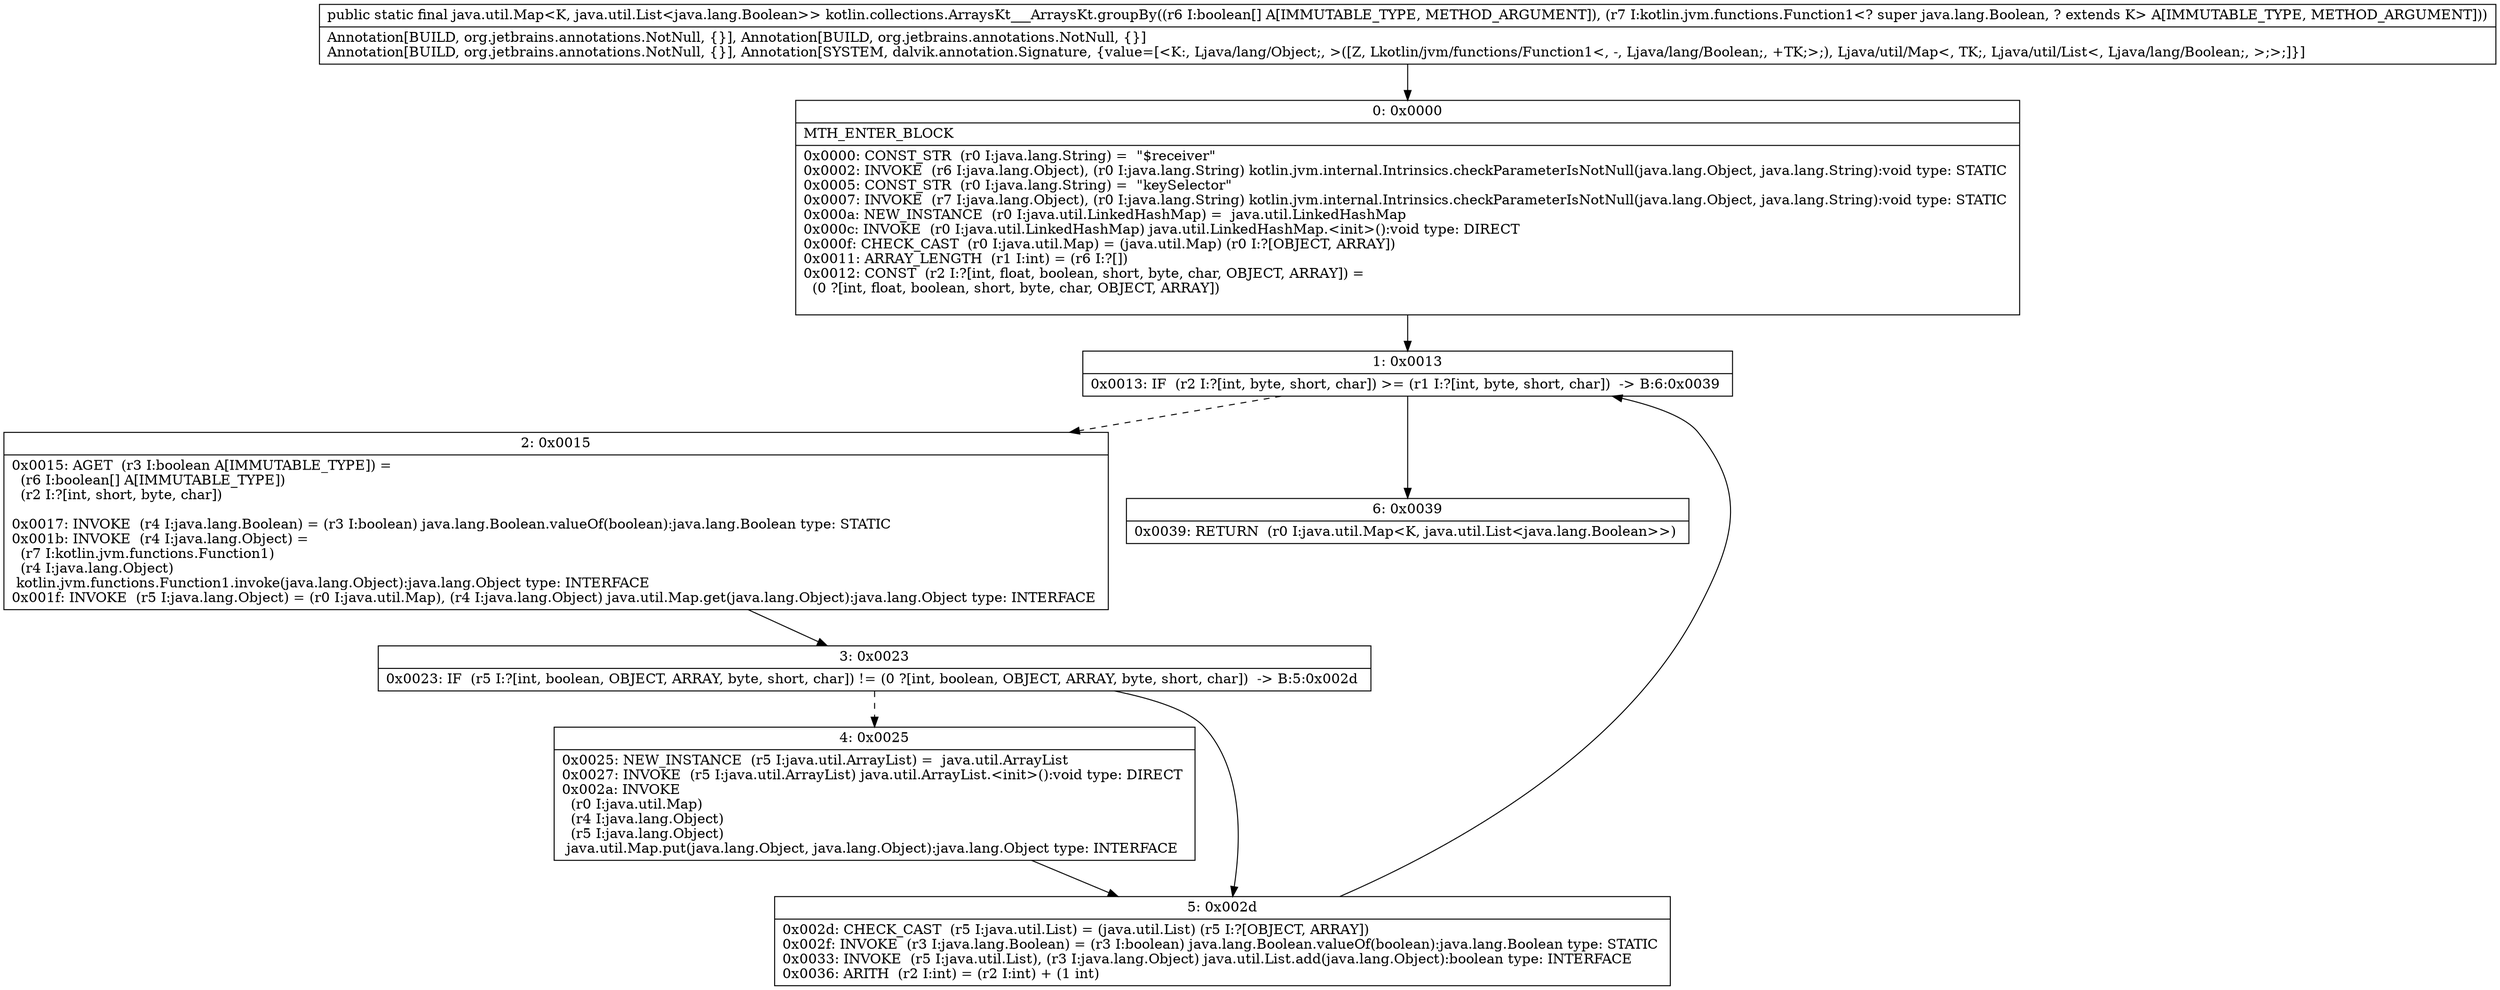 digraph "CFG forkotlin.collections.ArraysKt___ArraysKt.groupBy([ZLkotlin\/jvm\/functions\/Function1;)Ljava\/util\/Map;" {
Node_0 [shape=record,label="{0\:\ 0x0000|MTH_ENTER_BLOCK\l|0x0000: CONST_STR  (r0 I:java.lang.String) =  \"$receiver\" \l0x0002: INVOKE  (r6 I:java.lang.Object), (r0 I:java.lang.String) kotlin.jvm.internal.Intrinsics.checkParameterIsNotNull(java.lang.Object, java.lang.String):void type: STATIC \l0x0005: CONST_STR  (r0 I:java.lang.String) =  \"keySelector\" \l0x0007: INVOKE  (r7 I:java.lang.Object), (r0 I:java.lang.String) kotlin.jvm.internal.Intrinsics.checkParameterIsNotNull(java.lang.Object, java.lang.String):void type: STATIC \l0x000a: NEW_INSTANCE  (r0 I:java.util.LinkedHashMap) =  java.util.LinkedHashMap \l0x000c: INVOKE  (r0 I:java.util.LinkedHashMap) java.util.LinkedHashMap.\<init\>():void type: DIRECT \l0x000f: CHECK_CAST  (r0 I:java.util.Map) = (java.util.Map) (r0 I:?[OBJECT, ARRAY]) \l0x0011: ARRAY_LENGTH  (r1 I:int) = (r6 I:?[]) \l0x0012: CONST  (r2 I:?[int, float, boolean, short, byte, char, OBJECT, ARRAY]) = \l  (0 ?[int, float, boolean, short, byte, char, OBJECT, ARRAY])\l \l}"];
Node_1 [shape=record,label="{1\:\ 0x0013|0x0013: IF  (r2 I:?[int, byte, short, char]) \>= (r1 I:?[int, byte, short, char])  \-\> B:6:0x0039 \l}"];
Node_2 [shape=record,label="{2\:\ 0x0015|0x0015: AGET  (r3 I:boolean A[IMMUTABLE_TYPE]) = \l  (r6 I:boolean[] A[IMMUTABLE_TYPE])\l  (r2 I:?[int, short, byte, char])\l \l0x0017: INVOKE  (r4 I:java.lang.Boolean) = (r3 I:boolean) java.lang.Boolean.valueOf(boolean):java.lang.Boolean type: STATIC \l0x001b: INVOKE  (r4 I:java.lang.Object) = \l  (r7 I:kotlin.jvm.functions.Function1)\l  (r4 I:java.lang.Object)\l kotlin.jvm.functions.Function1.invoke(java.lang.Object):java.lang.Object type: INTERFACE \l0x001f: INVOKE  (r5 I:java.lang.Object) = (r0 I:java.util.Map), (r4 I:java.lang.Object) java.util.Map.get(java.lang.Object):java.lang.Object type: INTERFACE \l}"];
Node_3 [shape=record,label="{3\:\ 0x0023|0x0023: IF  (r5 I:?[int, boolean, OBJECT, ARRAY, byte, short, char]) != (0 ?[int, boolean, OBJECT, ARRAY, byte, short, char])  \-\> B:5:0x002d \l}"];
Node_4 [shape=record,label="{4\:\ 0x0025|0x0025: NEW_INSTANCE  (r5 I:java.util.ArrayList) =  java.util.ArrayList \l0x0027: INVOKE  (r5 I:java.util.ArrayList) java.util.ArrayList.\<init\>():void type: DIRECT \l0x002a: INVOKE  \l  (r0 I:java.util.Map)\l  (r4 I:java.lang.Object)\l  (r5 I:java.lang.Object)\l java.util.Map.put(java.lang.Object, java.lang.Object):java.lang.Object type: INTERFACE \l}"];
Node_5 [shape=record,label="{5\:\ 0x002d|0x002d: CHECK_CAST  (r5 I:java.util.List) = (java.util.List) (r5 I:?[OBJECT, ARRAY]) \l0x002f: INVOKE  (r3 I:java.lang.Boolean) = (r3 I:boolean) java.lang.Boolean.valueOf(boolean):java.lang.Boolean type: STATIC \l0x0033: INVOKE  (r5 I:java.util.List), (r3 I:java.lang.Object) java.util.List.add(java.lang.Object):boolean type: INTERFACE \l0x0036: ARITH  (r2 I:int) = (r2 I:int) + (1 int) \l}"];
Node_6 [shape=record,label="{6\:\ 0x0039|0x0039: RETURN  (r0 I:java.util.Map\<K, java.util.List\<java.lang.Boolean\>\>) \l}"];
MethodNode[shape=record,label="{public static final java.util.Map\<K, java.util.List\<java.lang.Boolean\>\> kotlin.collections.ArraysKt___ArraysKt.groupBy((r6 I:boolean[] A[IMMUTABLE_TYPE, METHOD_ARGUMENT]), (r7 I:kotlin.jvm.functions.Function1\<? super java.lang.Boolean, ? extends K\> A[IMMUTABLE_TYPE, METHOD_ARGUMENT]))  | Annotation[BUILD, org.jetbrains.annotations.NotNull, \{\}], Annotation[BUILD, org.jetbrains.annotations.NotNull, \{\}]\lAnnotation[BUILD, org.jetbrains.annotations.NotNull, \{\}], Annotation[SYSTEM, dalvik.annotation.Signature, \{value=[\<K:, Ljava\/lang\/Object;, \>([Z, Lkotlin\/jvm\/functions\/Function1\<, \-, Ljava\/lang\/Boolean;, +TK;\>;), Ljava\/util\/Map\<, TK;, Ljava\/util\/List\<, Ljava\/lang\/Boolean;, \>;\>;]\}]\l}"];
MethodNode -> Node_0;
Node_0 -> Node_1;
Node_1 -> Node_2[style=dashed];
Node_1 -> Node_6;
Node_2 -> Node_3;
Node_3 -> Node_4[style=dashed];
Node_3 -> Node_5;
Node_4 -> Node_5;
Node_5 -> Node_1;
}

